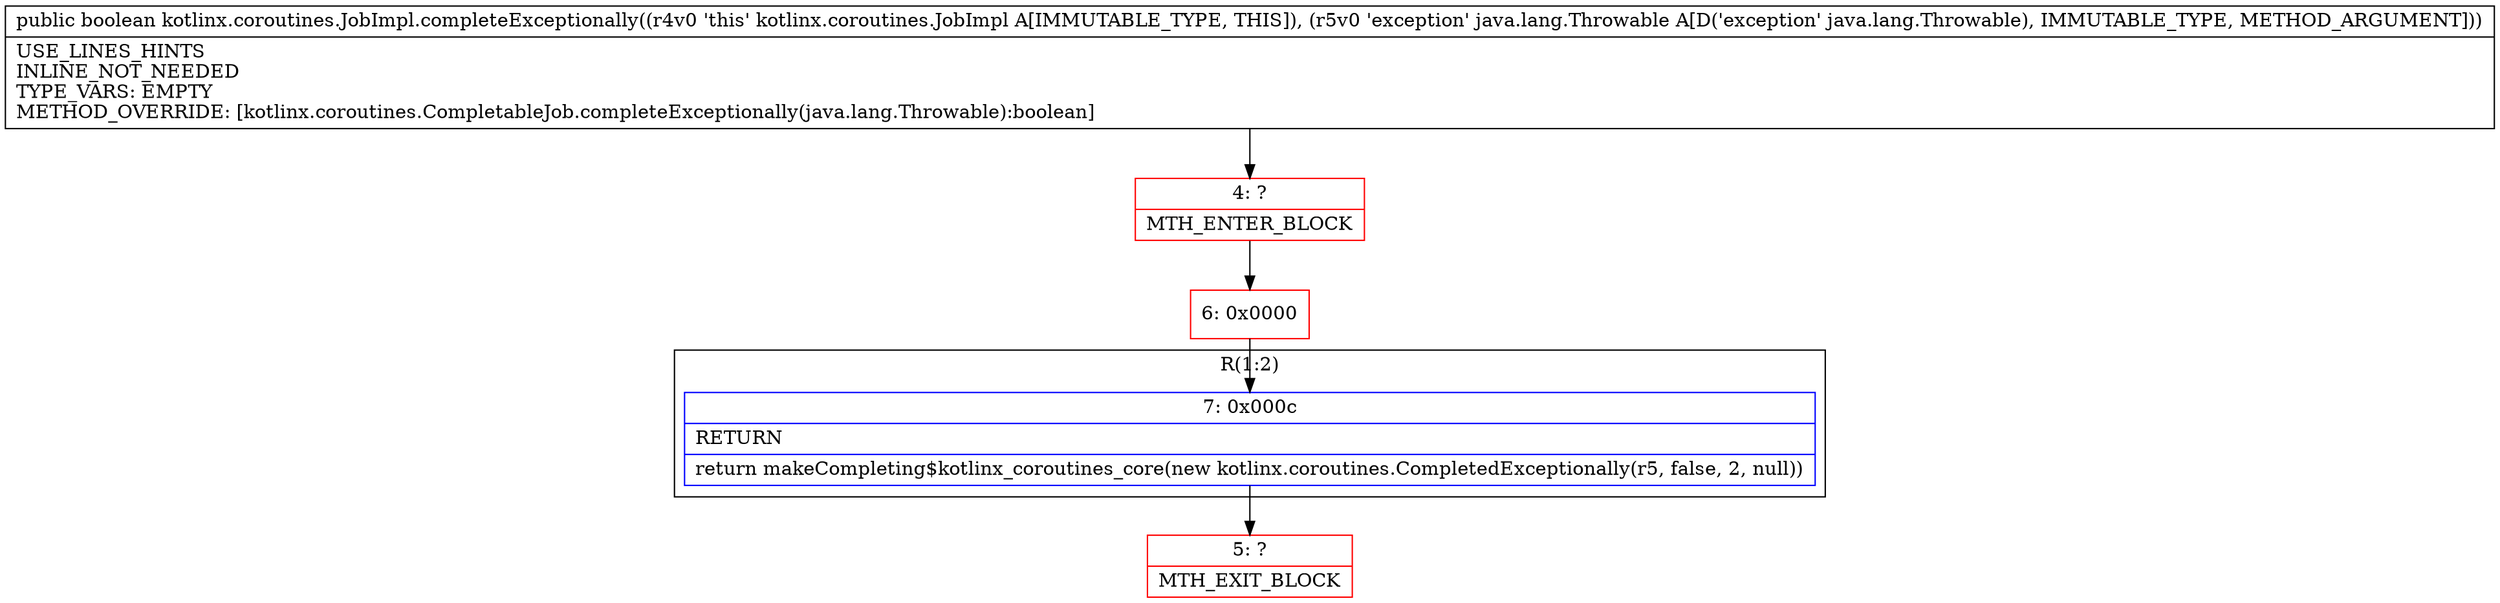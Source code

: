 digraph "CFG forkotlinx.coroutines.JobImpl.completeExceptionally(Ljava\/lang\/Throwable;)Z" {
subgraph cluster_Region_1377416735 {
label = "R(1:2)";
node [shape=record,color=blue];
Node_7 [shape=record,label="{7\:\ 0x000c|RETURN\l|return makeCompleting$kotlinx_coroutines_core(new kotlinx.coroutines.CompletedExceptionally(r5, false, 2, null))\l}"];
}
Node_4 [shape=record,color=red,label="{4\:\ ?|MTH_ENTER_BLOCK\l}"];
Node_6 [shape=record,color=red,label="{6\:\ 0x0000}"];
Node_5 [shape=record,color=red,label="{5\:\ ?|MTH_EXIT_BLOCK\l}"];
MethodNode[shape=record,label="{public boolean kotlinx.coroutines.JobImpl.completeExceptionally((r4v0 'this' kotlinx.coroutines.JobImpl A[IMMUTABLE_TYPE, THIS]), (r5v0 'exception' java.lang.Throwable A[D('exception' java.lang.Throwable), IMMUTABLE_TYPE, METHOD_ARGUMENT]))  | USE_LINES_HINTS\lINLINE_NOT_NEEDED\lTYPE_VARS: EMPTY\lMETHOD_OVERRIDE: [kotlinx.coroutines.CompletableJob.completeExceptionally(java.lang.Throwable):boolean]\l}"];
MethodNode -> Node_4;Node_7 -> Node_5;
Node_4 -> Node_6;
Node_6 -> Node_7;
}

